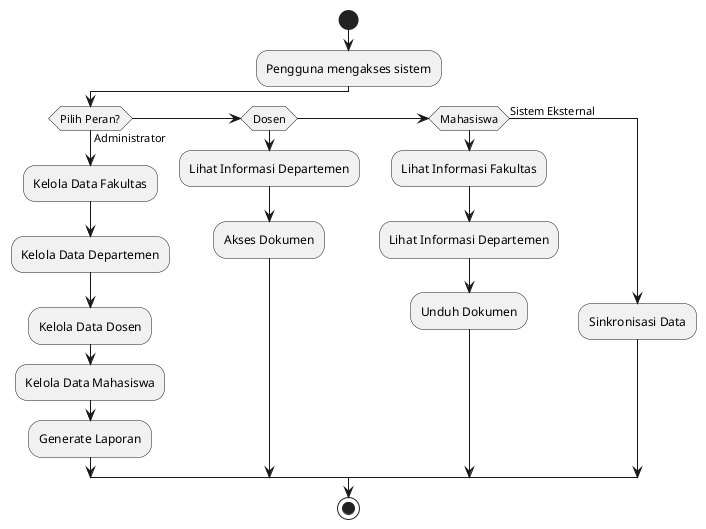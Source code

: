 @startuml
start
:Pengguna mengakses sistem;
if (Pilih Peran?) then (Administrator)
    :Kelola Data Fakultas;
    :Kelola Data Departemen;
    :Kelola Data Dosen;
    :Kelola Data Mahasiswa;
    :Generate Laporan;
elseif (Dosen)
    :Lihat Informasi Departemen;
    :Akses Dokumen;
elseif (Mahasiswa)
    :Lihat Informasi Fakultas;
    :Lihat Informasi Departemen;
    :Unduh Dokumen;
else (Sistem Eksternal)
    :Sinkronisasi Data;
endif
stop
@enduml
